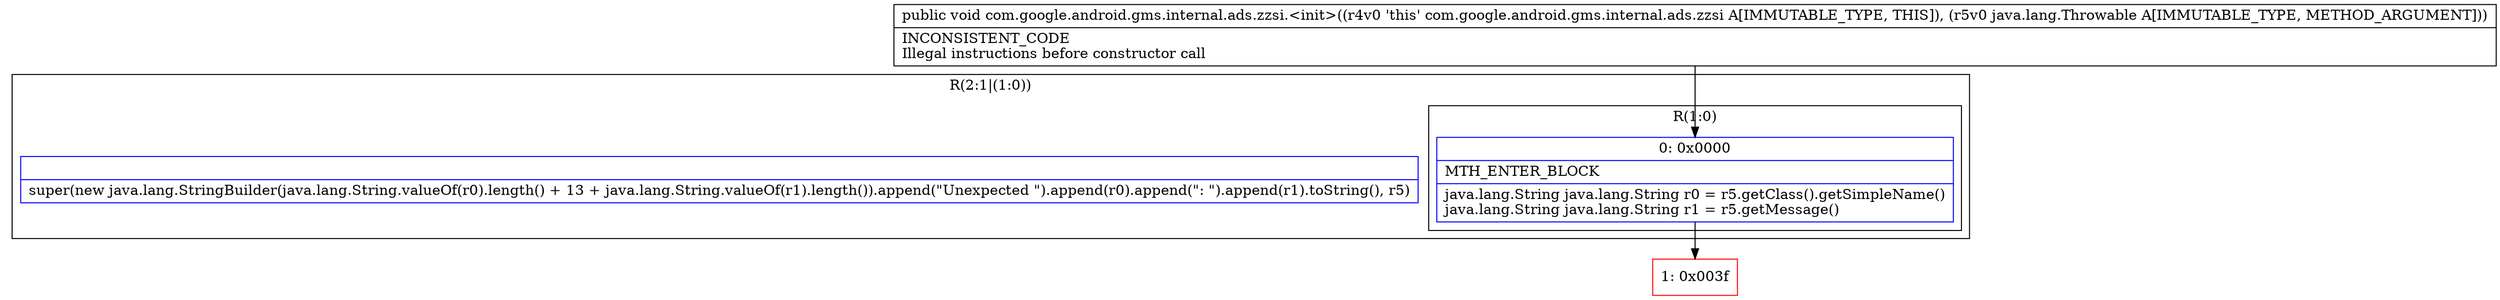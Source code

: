 digraph "CFG forcom.google.android.gms.internal.ads.zzsi.\<init\>(Ljava\/lang\/Throwable;)V" {
subgraph cluster_Region_1942285996 {
label = "R(2:1|(1:0))";
node [shape=record,color=blue];
Node_InsnContainer_106101946 [shape=record,label="{|super(new java.lang.StringBuilder(java.lang.String.valueOf(r0).length() + 13 + java.lang.String.valueOf(r1).length()).append(\"Unexpected \").append(r0).append(\": \").append(r1).toString(), r5)\l}"];
subgraph cluster_Region_164687137 {
label = "R(1:0)";
node [shape=record,color=blue];
Node_0 [shape=record,label="{0\:\ 0x0000|MTH_ENTER_BLOCK\l|java.lang.String java.lang.String r0 = r5.getClass().getSimpleName()\ljava.lang.String java.lang.String r1 = r5.getMessage()\l}"];
}
}
Node_1 [shape=record,color=red,label="{1\:\ 0x003f}"];
MethodNode[shape=record,label="{public void com.google.android.gms.internal.ads.zzsi.\<init\>((r4v0 'this' com.google.android.gms.internal.ads.zzsi A[IMMUTABLE_TYPE, THIS]), (r5v0 java.lang.Throwable A[IMMUTABLE_TYPE, METHOD_ARGUMENT]))  | INCONSISTENT_CODE\lIllegal instructions before constructor call\l}"];
MethodNode -> Node_0;
Node_0 -> Node_1;
}

